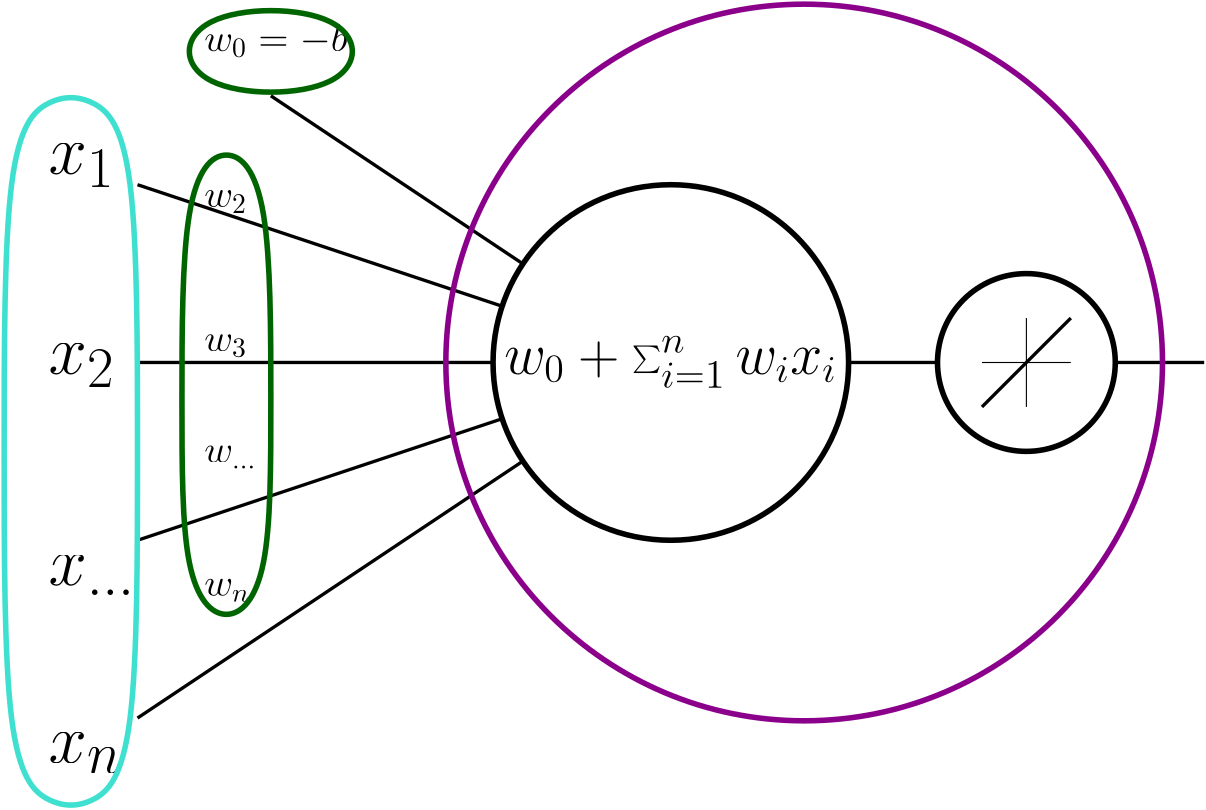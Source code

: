 <?xml version="1.0"?>
<!DOCTYPE ipe SYSTEM "ipe.dtd">
<ipe version="70206" creator="Ipe 7.2.7">
<info created="D:20180413161039" modified="D:20180417134401"/>
<ipestyle name="basic">
<symbol name="arrow/arc(spx)">
<path stroke="sym-stroke" fill="sym-stroke" pen="sym-pen">
0 0 m
-1 0.333 l
-1 -0.333 l
h
</path>
</symbol>
<symbol name="arrow/farc(spx)">
<path stroke="sym-stroke" fill="white" pen="sym-pen">
0 0 m
-1 0.333 l
-1 -0.333 l
h
</path>
</symbol>
<symbol name="arrow/ptarc(spx)">
<path stroke="sym-stroke" fill="sym-stroke" pen="sym-pen">
0 0 m
-1 0.333 l
-0.8 0 l
-1 -0.333 l
h
</path>
</symbol>
<symbol name="arrow/fptarc(spx)">
<path stroke="sym-stroke" fill="white" pen="sym-pen">
0 0 m
-1 0.333 l
-0.8 0 l
-1 -0.333 l
h
</path>
</symbol>
<symbol name="mark/circle(sx)" transformations="translations">
<path fill="sym-stroke">
0.6 0 0 0.6 0 0 e
0.4 0 0 0.4 0 0 e
</path>
</symbol>
<symbol name="mark/disk(sx)" transformations="translations">
<path fill="sym-stroke">
0.6 0 0 0.6 0 0 e
</path>
</symbol>
<symbol name="mark/fdisk(sfx)" transformations="translations">
<group>
<path fill="sym-fill">
0.5 0 0 0.5 0 0 e
</path>
<path fill="sym-stroke" fillrule="eofill">
0.6 0 0 0.6 0 0 e
0.4 0 0 0.4 0 0 e
</path>
</group>
</symbol>
<symbol name="mark/box(sx)" transformations="translations">
<path fill="sym-stroke" fillrule="eofill">
-0.6 -0.6 m
0.6 -0.6 l
0.6 0.6 l
-0.6 0.6 l
h
-0.4 -0.4 m
0.4 -0.4 l
0.4 0.4 l
-0.4 0.4 l
h
</path>
</symbol>
<symbol name="mark/square(sx)" transformations="translations">
<path fill="sym-stroke">
-0.6 -0.6 m
0.6 -0.6 l
0.6 0.6 l
-0.6 0.6 l
h
</path>
</symbol>
<symbol name="mark/fsquare(sfx)" transformations="translations">
<group>
<path fill="sym-fill">
-0.5 -0.5 m
0.5 -0.5 l
0.5 0.5 l
-0.5 0.5 l
h
</path>
<path fill="sym-stroke" fillrule="eofill">
-0.6 -0.6 m
0.6 -0.6 l
0.6 0.6 l
-0.6 0.6 l
h
-0.4 -0.4 m
0.4 -0.4 l
0.4 0.4 l
-0.4 0.4 l
h
</path>
</group>
</symbol>
<symbol name="mark/cross(sx)" transformations="translations">
<group>
<path fill="sym-stroke">
-0.43 -0.57 m
0.57 0.43 l
0.43 0.57 l
-0.57 -0.43 l
h
</path>
<path fill="sym-stroke">
-0.43 0.57 m
0.57 -0.43 l
0.43 -0.57 l
-0.57 0.43 l
h
</path>
</group>
</symbol>
<symbol name="arrow/fnormal(spx)">
<path stroke="sym-stroke" fill="white" pen="sym-pen">
0 0 m
-1 0.333 l
-1 -0.333 l
h
</path>
</symbol>
<symbol name="arrow/pointed(spx)">
<path stroke="sym-stroke" fill="sym-stroke" pen="sym-pen">
0 0 m
-1 0.333 l
-0.8 0 l
-1 -0.333 l
h
</path>
</symbol>
<symbol name="arrow/fpointed(spx)">
<path stroke="sym-stroke" fill="white" pen="sym-pen">
0 0 m
-1 0.333 l
-0.8 0 l
-1 -0.333 l
h
</path>
</symbol>
<symbol name="arrow/linear(spx)">
<path stroke="sym-stroke" pen="sym-pen">
-1 0.333 m
0 0 l
-1 -0.333 l
</path>
</symbol>
<symbol name="arrow/fdouble(spx)">
<path stroke="sym-stroke" fill="white" pen="sym-pen">
0 0 m
-1 0.333 l
-1 -0.333 l
h
-1 0 m
-2 0.333 l
-2 -0.333 l
h
</path>
</symbol>
<symbol name="arrow/double(spx)">
<path stroke="sym-stroke" fill="sym-stroke" pen="sym-pen">
0 0 m
-1 0.333 l
-1 -0.333 l
h
-1 0 m
-2 0.333 l
-2 -0.333 l
h
</path>
</symbol>
<pen name="heavier" value="0.8"/>
<pen name="fat" value="1.2"/>
<pen name="ultrafat" value="2"/>
<symbolsize name="large" value="5"/>
<symbolsize name="small" value="2"/>
<symbolsize name="tiny" value="1.1"/>
<arrowsize name="large" value="10"/>
<arrowsize name="small" value="5"/>
<arrowsize name="tiny" value="3"/>
<color name="red" value="1 0 0"/>
<color name="green" value="0 1 0"/>
<color name="blue" value="0 0 1"/>
<color name="yellow" value="1 1 0"/>
<color name="orange" value="1 0.647 0"/>
<color name="gold" value="1 0.843 0"/>
<color name="purple" value="0.627 0.125 0.941"/>
<color name="gray" value="0.745"/>
<color name="brown" value="0.647 0.165 0.165"/>
<color name="navy" value="0 0 0.502"/>
<color name="pink" value="1 0.753 0.796"/>
<color name="seagreen" value="0.18 0.545 0.341"/>
<color name="turquoise" value="0.251 0.878 0.816"/>
<color name="violet" value="0.933 0.51 0.933"/>
<color name="darkblue" value="0 0 0.545"/>
<color name="darkcyan" value="0 0.545 0.545"/>
<color name="darkgray" value="0.663"/>
<color name="darkgreen" value="0 0.392 0"/>
<color name="darkmagenta" value="0.545 0 0.545"/>
<color name="darkorange" value="1 0.549 0"/>
<color name="darkred" value="0.545 0 0"/>
<color name="lightblue" value="0.678 0.847 0.902"/>
<color name="lightcyan" value="0.878 1 1"/>
<color name="lightgray" value="0.827"/>
<color name="lightgreen" value="0.565 0.933 0.565"/>
<color name="lightyellow" value="1 1 0.878"/>
<dashstyle name="dashed" value="[4] 0"/>
<dashstyle name="dotted" value="[1 3] 0"/>
<dashstyle name="dash dotted" value="[4 2 1 2] 0"/>
<dashstyle name="dash dot dotted" value="[4 2 1 2 1 2] 0"/>
<textsize name="large" value="\large"/>
<textsize name="Large" value="\Large"/>
<textsize name="LARGE" value="\LARGE"/>
<textsize name="huge" value="\huge"/>
<textsize name="Huge" value="\Huge"/>
<textsize name="small" value="\small"/>
<textsize name="footnote" value="\footnotesize"/>
<textsize name="tiny" value="\tiny"/>
<textstyle name="center" begin="\begin{center}" end="\end{center}"/>
<textstyle name="itemize" begin="\begin{itemize}" end="\end{itemize}"/>
<textstyle name="item" begin="\begin{itemize}\item{}" end="\end{itemize}"/>
<gridsize name="4 pts" value="4"/>
<gridsize name="8 pts (~3 mm)" value="8"/>
<gridsize name="16 pts (~6 mm)" value="16"/>
<gridsize name="32 pts (~12 mm)" value="32"/>
<gridsize name="10 pts (~3.5 mm)" value="10"/>
<gridsize name="20 pts (~7 mm)" value="20"/>
<gridsize name="14 pts (~5 mm)" value="14"/>
<gridsize name="28 pts (~10 mm)" value="28"/>
<gridsize name="56 pts (~20 mm)" value="56"/>
<anglesize name="90 deg" value="90"/>
<anglesize name="60 deg" value="60"/>
<anglesize name="45 deg" value="45"/>
<anglesize name="30 deg" value="30"/>
<anglesize name="22.5 deg" value="22.5"/>
<opacity name="10%" value="0.1"/>
<opacity name="30%" value="0.3"/>
<opacity name="50%" value="0.5"/>
<opacity name="75%" value="0.75"/>
<tiling name="falling" angle="-60" step="4" width="1"/>
<tiling name="rising" angle="30" step="4" width="1"/>
</ipestyle>
<page>
<layer name="alpha"/>
<view layers="alpha" active="alpha"/>
<text layer="alpha" matrix="1 0 0 1 0 4" transformations="translations" pos="64 600" stroke="black" type="label" width="23.766" height="10.674" depth="4.78" valign="baseline" size="Huge" style="math">x_2</text>
<text matrix="1 0 0 1 0 8" transformations="translations" pos="64 668" stroke="black" type="label" width="23.766" height="10.674" depth="4.78" valign="baseline" size="Huge" style="math">x_1</text>
<text matrix="1 0 0 1 0 -12" transformations="translations" pos="64 476" stroke="black" type="label" width="26.367" height="10.67" depth="3.72" valign="baseline" size="Huge" style="math">x_n</text>
<text transformations="translations" pos="120 612" stroke="black" type="label" width="15.521" height="6.179" depth="2.15" valign="baseline" size="Large" style="math">w_3</text>
<text transformations="translations" pos="120 664" stroke="black" type="label" width="15.521" height="6.179" depth="2.15" valign="baseline" size="Large" style="math">w_2</text>
<text transformations="translations" pos="120 720" stroke="black" type="label" width="51.547" height="9.965" depth="2.15" valign="baseline" size="Large" style="math">w_0 = -b</text>
<text matrix="1 0 0 1 0 4" transformations="translations" pos="120 520" stroke="black" type="label" width="16.519" height="6.179" depth="2.15" valign="baseline" size="Large" style="math">w_n</text>
<text transformations="translations" pos="64 528" stroke="black" type="label" width="31.15" height="10.67" depth="3.72" valign="baseline" size="Huge" style="math">x_{\dots}</text>
<text matrix="1 0 0 1 0 4" transformations="translations" pos="120 568" stroke="black" type="label" width="18.842" height="6.179" depth="2.15" valign="baseline" size="Large" style="math">w_{\dots}</text>
<path matrix="1.5 0 0 1 -48 0" stroke="black" pen="fat">
96 672 m
224 608 l
</path>
<path matrix="1.5 0 0 1 -48 0" stroke="black" pen="fat">
96 608 m
224 608 l
</path>
<path matrix="1.5 0 0 1 -48 0" stroke="black" pen="fat">
96 544 m
224 608 l
</path>
<path matrix="1.5 0 0 1 -48 0" stroke="black" pen="fat">
96 480 m
224 608 l
</path>
<path matrix="0.727273 0 0 1 61.0909 0" stroke="black" pen="fat">
224 608 m
576 608 l
</path>
<path matrix="1 0 0 1 64 0" stroke="black" fill="1" pen="ultrafat">
32 0 0 32 352 608 e
</path>
<path matrix="1 0 0 1 32 0" stroke="black">
384 592 m
384 624 l
</path>
<path matrix="1 0 0 1 32 0" stroke="black">
368 608 m
400 608 l
</path>
<path matrix="1 0 0 1 32 0" stroke="black" pen="fat">
368 592 m
400 624 l
</path>
<path stroke="turquoise" pen="ultrafat">
48 688
64 704
80 704
96 688
96 576
96 464
80 448
64 448
48 464
48 576 u
</path>
<path stroke="darkgreen" pen="ultrafat">
112 592
112 672
128 688
144 672
144 592
144 528
128 512
112 528 u
</path>
<path stroke="darkgreen" pen="ultrafat">
112 736
176 736
176 704
112 704 u
</path>
<path stroke="black">
96 672 m
96 672 l
</path>
<path matrix="0.75 0 0 0.75 72 152" stroke="black" pen="fat">
96 736 m
288 608 l
</path>
<path matrix="1 0 0 1 64 0" stroke="black" fill="1" pen="ultrafat">
64 0 0 64 224 608 e
</path>
<text matrix="1 0 0 1 32 12" transformations="translations" pos="196 592" stroke="black" type="label" width="119.78" height="13.673" depth="5.11" valign="baseline" size="huge" style="math">w_0 + \sum_{i=1}^{n} w_i x_i</text>
<path stroke="darkmagenta" pen="ultrafat">
128.996 0 0 128.996 336 608 e
</path>
</page>
</ipe>
